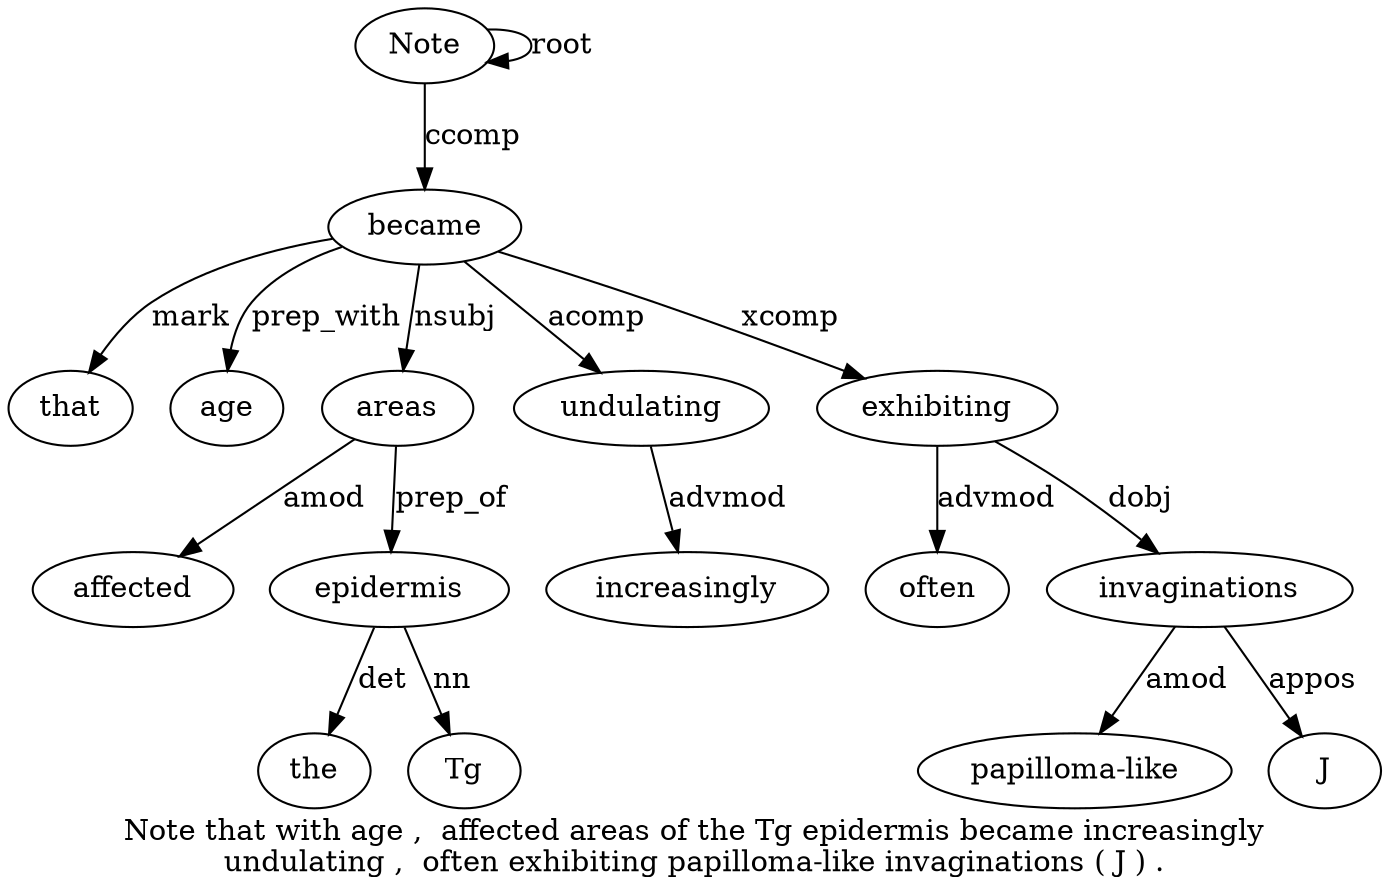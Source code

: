 digraph "Note that with age ,  affected areas of the Tg epidermis became increasingly undulating ,  often exhibiting papilloma-like invaginations ( J ) ." {
label="Note that with age ,  affected areas of the Tg epidermis became increasingly
undulating ,  often exhibiting papilloma-like invaginations ( J ) .";
Note1 [style=filled, fillcolor=white, label=Note];
Note1 -> Note1  [label=root];
became12 [style=filled, fillcolor=white, label=became];
that2 [style=filled, fillcolor=white, label=that];
became12 -> that2  [label=mark];
age4 [style=filled, fillcolor=white, label=age];
became12 -> age4  [label=prep_with];
areas7 [style=filled, fillcolor=white, label=areas];
affected6 [style=filled, fillcolor=white, label=affected];
areas7 -> affected6  [label=amod];
became12 -> areas7  [label=nsubj];
epidermis11 [style=filled, fillcolor=white, label=epidermis];
the9 [style=filled, fillcolor=white, label=the];
epidermis11 -> the9  [label=det];
Tg10 [style=filled, fillcolor=white, label=Tg];
epidermis11 -> Tg10  [label=nn];
areas7 -> epidermis11  [label=prep_of];
Note1 -> became12  [label=ccomp];
undulating14 [style=filled, fillcolor=white, label=undulating];
increasingly13 [style=filled, fillcolor=white, label=increasingly];
undulating14 -> increasingly13  [label=advmod];
became12 -> undulating14  [label=acomp];
exhibiting17 [style=filled, fillcolor=white, label=exhibiting];
often16 [style=filled, fillcolor=white, label=often];
exhibiting17 -> often16  [label=advmod];
became12 -> exhibiting17  [label=xcomp];
invaginations19 [style=filled, fillcolor=white, label=invaginations];
"papilloma-like18" [style=filled, fillcolor=white, label="papilloma-like"];
invaginations19 -> "papilloma-like18"  [label=amod];
exhibiting17 -> invaginations19  [label=dobj];
J21 [style=filled, fillcolor=white, label=J];
invaginations19 -> J21  [label=appos];
}
